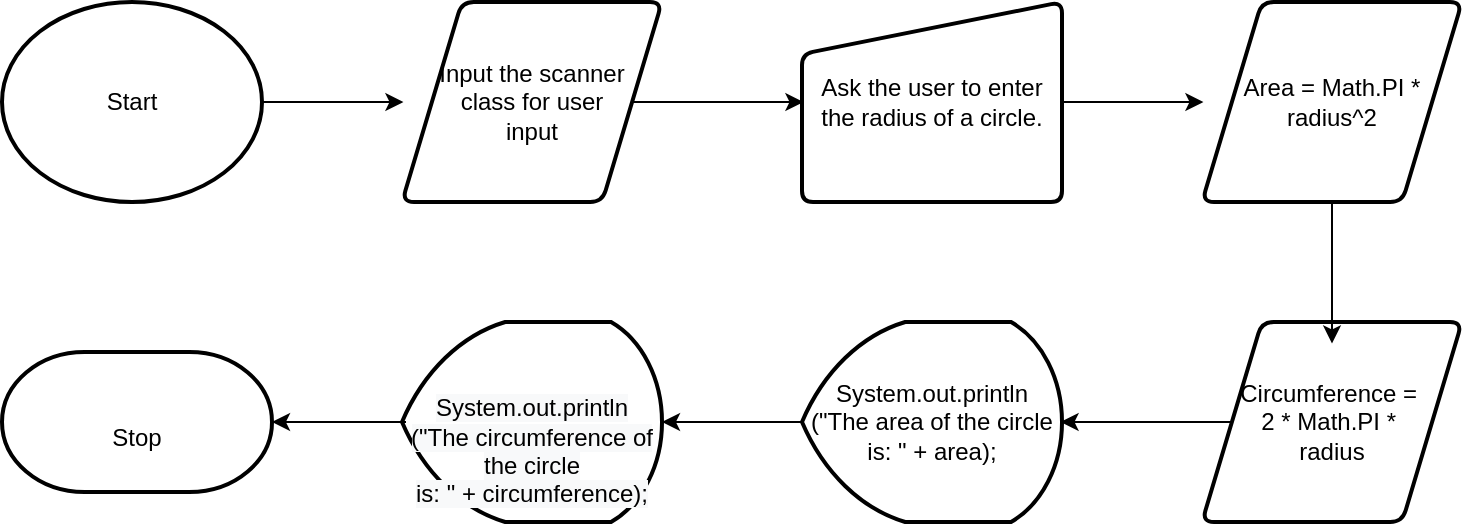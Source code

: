 <mxfile version="13.6.2" type="device"><diagram id="C5RBs43oDa-KdzZeNtuy" name="Page-1"><mxGraphModel dx="1209" dy="595" grid="1" gridSize="10" guides="1" tooltips="1" connect="1" arrows="1" fold="1" page="1" pageScale="1" pageWidth="827" pageHeight="1169" math="0" shadow="0"><root><mxCell id="WIyWlLk6GJQsqaUBKTNV-0"/><mxCell id="WIyWlLk6GJQsqaUBKTNV-1" parent="WIyWlLk6GJQsqaUBKTNV-0"/><mxCell id="7EZR-ZiIm599RlQApaCL-0" value="Start" style="strokeWidth=2;html=1;shape=mxgraph.flowchart.start_2;whiteSpace=wrap;" vertex="1" parent="WIyWlLk6GJQsqaUBKTNV-1"><mxGeometry x="40" y="40" width="130" height="100" as="geometry"/></mxCell><mxCell id="7EZR-ZiIm599RlQApaCL-1" value="Input the scanner&lt;br&gt;class for user&lt;br&gt;input" style="shape=parallelogram;html=1;strokeWidth=2;perimeter=parallelogramPerimeter;whiteSpace=wrap;rounded=1;arcSize=12;size=0.23;" vertex="1" parent="WIyWlLk6GJQsqaUBKTNV-1"><mxGeometry x="240" y="40" width="130" height="100" as="geometry"/></mxCell><mxCell id="7EZR-ZiIm599RlQApaCL-2" value="Ask the user to enter the radius of a circle." style="html=1;strokeWidth=2;shape=manualInput;whiteSpace=wrap;rounded=1;size=26;arcSize=11;" vertex="1" parent="WIyWlLk6GJQsqaUBKTNV-1"><mxGeometry x="440" y="40" width="130" height="100" as="geometry"/></mxCell><mxCell id="7EZR-ZiIm599RlQApaCL-3" value="Area = Math.PI *&lt;br&gt;radius^2" style="shape=parallelogram;html=1;strokeWidth=2;perimeter=parallelogramPerimeter;whiteSpace=wrap;rounded=1;arcSize=12;size=0.23;" vertex="1" parent="WIyWlLk6GJQsqaUBKTNV-1"><mxGeometry x="640" y="40" width="130" height="100" as="geometry"/></mxCell><mxCell id="7EZR-ZiIm599RlQApaCL-4" value="Circumference =&amp;nbsp;&lt;br&gt;2 * Math.PI *&amp;nbsp;&lt;br&gt;radius" style="shape=parallelogram;html=1;strokeWidth=2;perimeter=parallelogramPerimeter;whiteSpace=wrap;rounded=1;arcSize=12;size=0.23;" vertex="1" parent="WIyWlLk6GJQsqaUBKTNV-1"><mxGeometry x="640" y="200" width="130" height="100" as="geometry"/></mxCell><mxCell id="7EZR-ZiIm599RlQApaCL-5" value="System.out.println&lt;br&gt;(&quot;The area of the circle&lt;br&gt;is: &quot; + area);" style="strokeWidth=2;html=1;shape=mxgraph.flowchart.display;whiteSpace=wrap;" vertex="1" parent="WIyWlLk6GJQsqaUBKTNV-1"><mxGeometry x="440" y="200" width="130" height="100" as="geometry"/></mxCell><mxCell id="7EZR-ZiIm599RlQApaCL-7" value="&lt;br&gt;&lt;br&gt;&lt;span style=&quot;color: rgb(0 , 0 , 0) ; font-family: &amp;#34;helvetica&amp;#34; ; font-size: 12px ; font-style: normal ; font-weight: 400 ; letter-spacing: normal ; text-align: center ; text-indent: 0px ; text-transform: none ; word-spacing: 0px ; background-color: rgb(248 , 249 , 250) ; display: inline ; float: none&quot;&gt;System.out.println&lt;/span&gt;&lt;br style=&quot;color: rgb(0 , 0 , 0) ; font-family: &amp;#34;helvetica&amp;#34; ; font-size: 12px ; font-style: normal ; font-weight: 400 ; letter-spacing: normal ; text-align: center ; text-indent: 0px ; text-transform: none ; word-spacing: 0px ; background-color: rgb(248 , 249 , 250)&quot;&gt;&lt;span style=&quot;color: rgb(0 , 0 , 0) ; font-family: &amp;#34;helvetica&amp;#34; ; font-size: 12px ; font-style: normal ; font-weight: 400 ; letter-spacing: normal ; text-align: center ; text-indent: 0px ; text-transform: none ; word-spacing: 0px ; background-color: rgb(248 , 249 , 250) ; display: inline ; float: none&quot;&gt;(&quot;The circumference of the circle&lt;/span&gt;&lt;br style=&quot;color: rgb(0 , 0 , 0) ; font-family: &amp;#34;helvetica&amp;#34; ; font-size: 12px ; font-style: normal ; font-weight: 400 ; letter-spacing: normal ; text-align: center ; text-indent: 0px ; text-transform: none ; word-spacing: 0px ; background-color: rgb(248 , 249 , 250)&quot;&gt;&lt;span style=&quot;color: rgb(0 , 0 , 0) ; font-family: &amp;#34;helvetica&amp;#34; ; font-size: 12px ; font-style: normal ; font-weight: 400 ; letter-spacing: normal ; text-align: center ; text-indent: 0px ; text-transform: none ; word-spacing: 0px ; background-color: rgb(248 , 249 , 250) ; display: inline ; float: none&quot;&gt;is: &quot; + circumference);&lt;/span&gt;&lt;br&gt;" style="strokeWidth=2;html=1;shape=mxgraph.flowchart.display;whiteSpace=wrap;" vertex="1" parent="WIyWlLk6GJQsqaUBKTNV-1"><mxGeometry x="240" y="200" width="130" height="100" as="geometry"/></mxCell><mxCell id="7EZR-ZiIm599RlQApaCL-8" value="" style="endArrow=classic;html=1;" edge="1" parent="WIyWlLk6GJQsqaUBKTNV-1" source="7EZR-ZiIm599RlQApaCL-0"><mxGeometry width="50" height="50" relative="1" as="geometry"><mxPoint x="170" y="140" as="sourcePoint"/><mxPoint x="240.711" y="90" as="targetPoint"/></mxGeometry></mxCell><mxCell id="7EZR-ZiIm599RlQApaCL-9" value="" style="endArrow=classic;html=1;" edge="1" parent="WIyWlLk6GJQsqaUBKTNV-1" source="7EZR-ZiIm599RlQApaCL-1"><mxGeometry width="50" height="50" relative="1" as="geometry"><mxPoint x="370" y="140" as="sourcePoint"/><mxPoint x="440.711" y="90" as="targetPoint"/></mxGeometry></mxCell><mxCell id="7EZR-ZiIm599RlQApaCL-10" value="" style="endArrow=classic;html=1;" edge="1" parent="WIyWlLk6GJQsqaUBKTNV-1" source="7EZR-ZiIm599RlQApaCL-2"><mxGeometry width="50" height="50" relative="1" as="geometry"><mxPoint x="570" y="140" as="sourcePoint"/><mxPoint x="640.711" y="90" as="targetPoint"/></mxGeometry></mxCell><mxCell id="7EZR-ZiIm599RlQApaCL-11" value="" style="endArrow=classic;html=1;" edge="1" parent="WIyWlLk6GJQsqaUBKTNV-1" source="7EZR-ZiIm599RlQApaCL-3"><mxGeometry width="50" height="50" relative="1" as="geometry"><mxPoint x="705" y="190" as="sourcePoint"/><mxPoint x="705" y="210.711" as="targetPoint"/></mxGeometry></mxCell><mxCell id="7EZR-ZiIm599RlQApaCL-12" value="" style="endArrow=classic;html=1;" edge="1" parent="WIyWlLk6GJQsqaUBKTNV-1" source="7EZR-ZiIm599RlQApaCL-4"><mxGeometry width="50" height="50" relative="1" as="geometry"><mxPoint x="569.289" y="300" as="sourcePoint"/><mxPoint x="569.289" y="250" as="targetPoint"/></mxGeometry></mxCell><mxCell id="7EZR-ZiIm599RlQApaCL-16" value="" style="endArrow=classic;html=1;exitX=0;exitY=0.5;exitDx=0;exitDy=0;exitPerimeter=0;entryX=1;entryY=0.5;entryDx=0;entryDy=0;entryPerimeter=0;" edge="1" parent="WIyWlLk6GJQsqaUBKTNV-1" source="7EZR-ZiIm599RlQApaCL-5" target="7EZR-ZiIm599RlQApaCL-7"><mxGeometry width="50" height="50" relative="1" as="geometry"><mxPoint x="390" y="270" as="sourcePoint"/><mxPoint x="440" y="220" as="targetPoint"/></mxGeometry></mxCell><mxCell id="7EZR-ZiIm599RlQApaCL-17" value="&lt;br&gt;&lt;br&gt;Stop&lt;br&gt;&lt;br&gt;" style="strokeWidth=2;html=1;shape=mxgraph.flowchart.terminator;whiteSpace=wrap;" vertex="1" parent="WIyWlLk6GJQsqaUBKTNV-1"><mxGeometry x="40" y="215" width="135" height="70" as="geometry"/></mxCell><mxCell id="7EZR-ZiIm599RlQApaCL-18" value="" style="endArrow=classic;html=1;entryX=1;entryY=0.5;entryDx=0;entryDy=0;entryPerimeter=0;" edge="1" parent="WIyWlLk6GJQsqaUBKTNV-1" target="7EZR-ZiIm599RlQApaCL-17"><mxGeometry width="50" height="50" relative="1" as="geometry"><mxPoint x="242" y="250" as="sourcePoint"/><mxPoint x="440" y="190" as="targetPoint"/><Array as="points"/></mxGeometry></mxCell></root></mxGraphModel></diagram></mxfile>